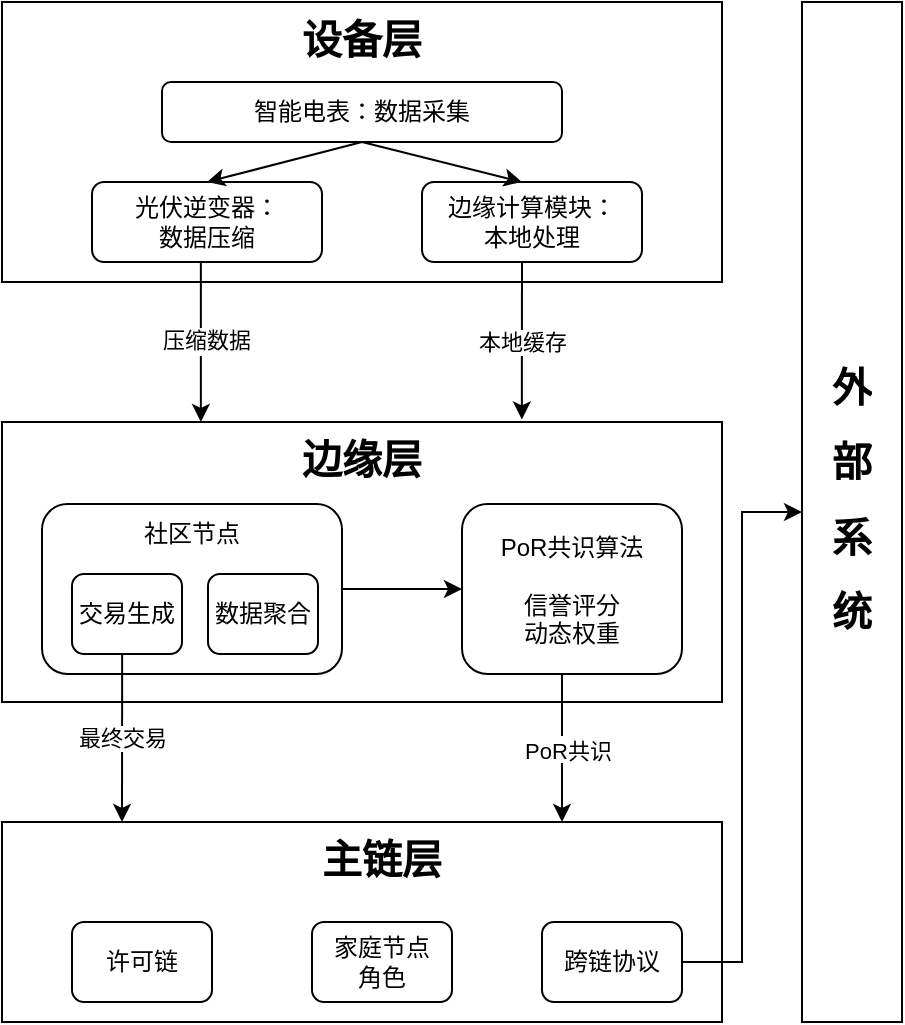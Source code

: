 <mxfile version="27.0.3">
  <diagram id="prtHgNgQTEPvFCAcTncT" name="Page-1">
    <mxGraphModel dx="803" dy="568" grid="1" gridSize="10" guides="1" tooltips="1" connect="1" arrows="1" fold="1" page="1" pageScale="1" pageWidth="827" pageHeight="1169" background="none" math="0" shadow="0">
      <root>
        <mxCell id="0" />
        <mxCell id="1" parent="0" />
        <mxCell id="G52RI2A3ppOJwbiCtuGz-1" value="" style="rounded=0;whiteSpace=wrap;html=1;" vertex="1" parent="1">
          <mxGeometry x="200" y="70" width="360" height="140" as="geometry" />
        </mxCell>
        <mxCell id="G52RI2A3ppOJwbiCtuGz-2" value="" style="rounded=0;whiteSpace=wrap;html=1;" vertex="1" parent="1">
          <mxGeometry x="200" y="280" width="360" height="140" as="geometry" />
        </mxCell>
        <mxCell id="G52RI2A3ppOJwbiCtuGz-3" value="" style="rounded=0;whiteSpace=wrap;html=1;" vertex="1" parent="1">
          <mxGeometry x="200" y="480" width="360" height="100" as="geometry" />
        </mxCell>
        <mxCell id="G52RI2A3ppOJwbiCtuGz-5" value="智能电表：数据采集" style="rounded=1;whiteSpace=wrap;html=1;" vertex="1" parent="1">
          <mxGeometry x="280" y="110" width="200" height="30" as="geometry" />
        </mxCell>
        <mxCell id="G52RI2A3ppOJwbiCtuGz-6" value="光伏逆变器：&lt;div&gt;数据压缩&lt;/div&gt;" style="rounded=1;whiteSpace=wrap;html=1;" vertex="1" parent="1">
          <mxGeometry x="245" y="160" width="115" height="40" as="geometry" />
        </mxCell>
        <mxCell id="G52RI2A3ppOJwbiCtuGz-7" value="边缘计算模块：&lt;div&gt;本地处理&lt;/div&gt;" style="rounded=1;whiteSpace=wrap;html=1;" vertex="1" parent="1">
          <mxGeometry x="410" y="160" width="110" height="40" as="geometry" />
        </mxCell>
        <mxCell id="G52RI2A3ppOJwbiCtuGz-9" value="&lt;h1 style=&quot;margin-top: 0px;&quot;&gt;设备层&lt;/h1&gt;" style="text;html=1;whiteSpace=wrap;overflow=hidden;rounded=0;fontStyle=0;align=center;fontSize=10;" vertex="1" parent="1">
          <mxGeometry x="200" y="70" width="360" height="30" as="geometry" />
        </mxCell>
        <mxCell id="G52RI2A3ppOJwbiCtuGz-13" value="" style="endArrow=classic;html=1;rounded=0;entryX=0.5;entryY=0;entryDx=0;entryDy=0;exitX=0.5;exitY=1;exitDx=0;exitDy=0;" edge="1" parent="1" source="G52RI2A3ppOJwbiCtuGz-5" target="G52RI2A3ppOJwbiCtuGz-6">
          <mxGeometry width="50" height="50" relative="1" as="geometry">
            <mxPoint x="370" y="140" as="sourcePoint" />
            <mxPoint x="420" y="90" as="targetPoint" />
          </mxGeometry>
        </mxCell>
        <mxCell id="G52RI2A3ppOJwbiCtuGz-15" value="" style="endArrow=classic;html=1;rounded=0;entryX=0.5;entryY=0;entryDx=0;entryDy=0;exitX=0.5;exitY=1;exitDx=0;exitDy=0;" edge="1" parent="1" source="G52RI2A3ppOJwbiCtuGz-5">
          <mxGeometry width="50" height="50" relative="1" as="geometry">
            <mxPoint x="520" y="140" as="sourcePoint" />
            <mxPoint x="460" y="160" as="targetPoint" />
          </mxGeometry>
        </mxCell>
        <mxCell id="G52RI2A3ppOJwbiCtuGz-16" value="&lt;h1 style=&quot;margin-top: 0px;&quot;&gt;边缘层&lt;/h1&gt;" style="text;html=1;whiteSpace=wrap;overflow=hidden;rounded=0;fontStyle=0;align=center;fontSize=10;" vertex="1" parent="1">
          <mxGeometry x="200" y="280" width="360" height="30" as="geometry" />
        </mxCell>
        <mxCell id="G52RI2A3ppOJwbiCtuGz-17" value="" style="rounded=1;whiteSpace=wrap;html=1;" vertex="1" parent="1">
          <mxGeometry x="220" y="321" width="150" height="85" as="geometry" />
        </mxCell>
        <mxCell id="G52RI2A3ppOJwbiCtuGz-18" value="" style="rounded=1;whiteSpace=wrap;html=1;" vertex="1" parent="1">
          <mxGeometry x="430" y="321" width="110" height="85" as="geometry" />
        </mxCell>
        <mxCell id="G52RI2A3ppOJwbiCtuGz-19" value="" style="endArrow=classic;html=1;rounded=0;exitX=1;exitY=0.5;exitDx=0;exitDy=0;entryX=0;entryY=0.5;entryDx=0;entryDy=0;" edge="1" parent="1" source="G52RI2A3ppOJwbiCtuGz-17">
          <mxGeometry width="50" height="50" relative="1" as="geometry">
            <mxPoint x="390" y="356" as="sourcePoint" />
            <mxPoint x="430" y="363.5" as="targetPoint" />
          </mxGeometry>
        </mxCell>
        <mxCell id="G52RI2A3ppOJwbiCtuGz-20" value="交易生成" style="rounded=1;whiteSpace=wrap;html=1;" vertex="1" parent="1">
          <mxGeometry x="235" y="356" width="55" height="40" as="geometry" />
        </mxCell>
        <mxCell id="G52RI2A3ppOJwbiCtuGz-21" value="数据聚合" style="rounded=1;whiteSpace=wrap;html=1;" vertex="1" parent="1">
          <mxGeometry x="303" y="356" width="55" height="40" as="geometry" />
        </mxCell>
        <mxCell id="G52RI2A3ppOJwbiCtuGz-22" value="社区节点" style="text;whiteSpace=wrap;overflow=hidden;rounded=0;fontSize=12;spacing=0;spacingTop=0;align=center;verticalAlign=middle;" vertex="1" parent="1">
          <mxGeometry x="220" y="321" width="150" height="30" as="geometry" />
        </mxCell>
        <mxCell id="G52RI2A3ppOJwbiCtuGz-23" value="PoR共识算法&#xa;&#xa;信誉评分&#xa;动态权重" style="text;overflow=hidden;rounded=0;fontSize=12;spacing=0;spacingTop=0;align=center;verticalAlign=middle;whiteSpace=wrap;" vertex="1" parent="1">
          <mxGeometry x="430" y="321" width="110" height="85" as="geometry" />
        </mxCell>
        <mxCell id="G52RI2A3ppOJwbiCtuGz-24" value="&lt;h1 style=&quot;margin-top: 0px;&quot;&gt;主链层&lt;/h1&gt;" style="text;html=1;whiteSpace=wrap;overflow=hidden;rounded=0;fontStyle=0;align=center;fontSize=10;" vertex="1" parent="1">
          <mxGeometry x="270" y="480" width="240" height="30" as="geometry" />
        </mxCell>
        <mxCell id="G52RI2A3ppOJwbiCtuGz-27" value="许可链" style="rounded=1;whiteSpace=wrap;html=1;" vertex="1" parent="1">
          <mxGeometry x="235" y="530" width="70" height="40" as="geometry" />
        </mxCell>
        <mxCell id="G52RI2A3ppOJwbiCtuGz-28" value="家庭节点&lt;div&gt;角色&lt;/div&gt;" style="rounded=1;whiteSpace=wrap;html=1;" vertex="1" parent="1">
          <mxGeometry x="355" y="530" width="70" height="40" as="geometry" />
        </mxCell>
        <mxCell id="G52RI2A3ppOJwbiCtuGz-29" value="跨链协议" style="rounded=1;whiteSpace=wrap;html=1;" vertex="1" parent="1">
          <mxGeometry x="470" y="530" width="70" height="40" as="geometry" />
        </mxCell>
        <mxCell id="G52RI2A3ppOJwbiCtuGz-30" value="" style="rounded=0;whiteSpace=wrap;html=1;" vertex="1" parent="1">
          <mxGeometry x="600" y="70" width="50" height="510" as="geometry" />
        </mxCell>
        <mxCell id="G52RI2A3ppOJwbiCtuGz-31" value="&lt;h1 style=&quot;margin-top: 0px;&quot;&gt;外&lt;/h1&gt;&lt;h1 style=&quot;margin-top: 0px;&quot;&gt;部&lt;/h1&gt;&lt;h1 style=&quot;margin-top: 0px;&quot;&gt;系&lt;/h1&gt;&lt;h1 style=&quot;margin-top: 0px;&quot;&gt;统&lt;/h1&gt;" style="text;html=1;whiteSpace=wrap;overflow=hidden;rounded=0;fontStyle=0;align=center;fontSize=10;verticalAlign=middle;" vertex="1" parent="1">
          <mxGeometry x="600" y="70" width="50" height="510" as="geometry" />
        </mxCell>
        <mxCell id="G52RI2A3ppOJwbiCtuGz-34" value="" style="endArrow=classic;html=1;rounded=0;entryX=0.722;entryY=-0.043;entryDx=0;entryDy=0;entryPerimeter=0;" edge="1" parent="1" target="G52RI2A3ppOJwbiCtuGz-16">
          <mxGeometry relative="1" as="geometry">
            <mxPoint x="460" y="200" as="sourcePoint" />
            <mxPoint x="560" y="200" as="targetPoint" />
          </mxGeometry>
        </mxCell>
        <mxCell id="G52RI2A3ppOJwbiCtuGz-35" value="本地缓存" style="edgeLabel;resizable=0;html=1;;align=center;verticalAlign=middle;" connectable="0" vertex="1" parent="G52RI2A3ppOJwbiCtuGz-34">
          <mxGeometry relative="1" as="geometry" />
        </mxCell>
        <mxCell id="G52RI2A3ppOJwbiCtuGz-36" value="" style="endArrow=classic;html=1;rounded=0;entryX=0.75;entryY=0;entryDx=0;entryDy=0;" edge="1" parent="1">
          <mxGeometry relative="1" as="geometry">
            <mxPoint x="299.43" y="200" as="sourcePoint" />
            <mxPoint x="299.43" y="280" as="targetPoint" />
          </mxGeometry>
        </mxCell>
        <mxCell id="G52RI2A3ppOJwbiCtuGz-37" value="Label" style="edgeLabel;resizable=0;html=1;;align=center;verticalAlign=middle;" connectable="0" vertex="1" parent="G52RI2A3ppOJwbiCtuGz-36">
          <mxGeometry relative="1" as="geometry" />
        </mxCell>
        <mxCell id="G52RI2A3ppOJwbiCtuGz-43" value="压缩数据" style="edgeLabel;html=1;align=center;verticalAlign=middle;resizable=0;points=[];" vertex="1" connectable="0" parent="G52RI2A3ppOJwbiCtuGz-36">
          <mxGeometry x="-0.022" y="2" relative="1" as="geometry">
            <mxPoint as="offset" />
          </mxGeometry>
        </mxCell>
        <mxCell id="G52RI2A3ppOJwbiCtuGz-39" value="" style="endArrow=classic;html=1;rounded=0;entryX=0.75;entryY=0;entryDx=0;entryDy=0;exitX=0.456;exitY=0.986;exitDx=0;exitDy=0;exitPerimeter=0;" edge="1" parent="1" source="G52RI2A3ppOJwbiCtuGz-20">
          <mxGeometry relative="1" as="geometry">
            <mxPoint x="260" y="400" as="sourcePoint" />
            <mxPoint x="260" y="480" as="targetPoint" />
          </mxGeometry>
        </mxCell>
        <mxCell id="G52RI2A3ppOJwbiCtuGz-40" value="最终交易" style="edgeLabel;resizable=0;html=1;;align=center;verticalAlign=middle;" connectable="0" vertex="1" parent="G52RI2A3ppOJwbiCtuGz-39">
          <mxGeometry relative="1" as="geometry" />
        </mxCell>
        <mxCell id="G52RI2A3ppOJwbiCtuGz-41" value="" style="endArrow=classic;html=1;rounded=0;" edge="1" parent="1">
          <mxGeometry relative="1" as="geometry">
            <mxPoint x="480" y="406" as="sourcePoint" />
            <mxPoint x="480" y="480" as="targetPoint" />
          </mxGeometry>
        </mxCell>
        <mxCell id="G52RI2A3ppOJwbiCtuGz-42" value="Label" style="edgeLabel;resizable=0;html=1;;align=center;verticalAlign=middle;" connectable="0" vertex="1" parent="G52RI2A3ppOJwbiCtuGz-41">
          <mxGeometry relative="1" as="geometry" />
        </mxCell>
        <mxCell id="G52RI2A3ppOJwbiCtuGz-44" value="PoR共识" style="edgeLabel;align=center;verticalAlign=middle;resizable=0;points=[];" vertex="1" connectable="0" parent="G52RI2A3ppOJwbiCtuGz-41">
          <mxGeometry x="0.014" y="3" relative="1" as="geometry">
            <mxPoint as="offset" />
          </mxGeometry>
        </mxCell>
        <mxCell id="G52RI2A3ppOJwbiCtuGz-45" style="edgeStyle=orthogonalEdgeStyle;rounded=0;orthogonalLoop=1;jettySize=auto;html=1;entryX=0;entryY=0.5;entryDx=0;entryDy=0;" edge="1" parent="1" source="G52RI2A3ppOJwbiCtuGz-29" target="G52RI2A3ppOJwbiCtuGz-31">
          <mxGeometry relative="1" as="geometry" />
        </mxCell>
      </root>
    </mxGraphModel>
  </diagram>
</mxfile>
